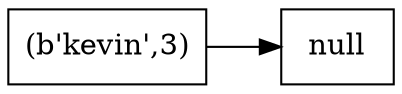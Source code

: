 digraph scoreboard{
node [shape=record];
rankdir=LR;
node0 [label = "(b'kevin',3)"];
nodef [label = "null"];node0 -> nodef;
}